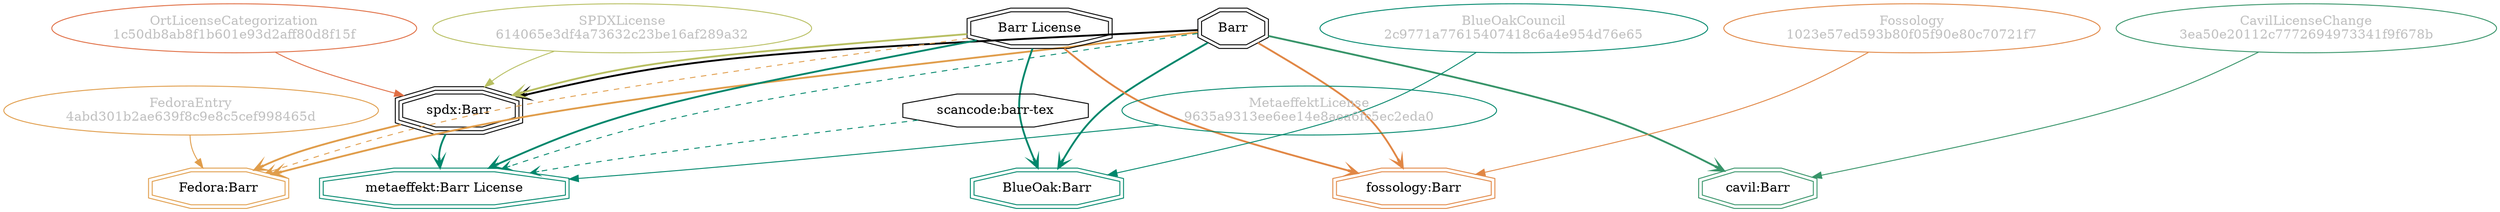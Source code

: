 strict digraph {
    node [shape=box];
    graph [splines=curved];
    655 [label="SPDXLicense\n614065e3df4a73632c23be16af289a32"
        ,fontcolor=gray
        ,color="#b8bf62"
        ,fillcolor="beige;1"
        ,shape=ellipse];
    656 [label="spdx:Barr"
        ,shape=tripleoctagon];
    657 [label=Barr
        ,shape=doubleoctagon];
    658 [label="Barr License"
        ,shape=doubleoctagon];
    6026 [label="FedoraEntry\n4abd301b2ae639f8c9e8c5cef998465d"
         ,fontcolor=gray
         ,color="#e09d4b"
         ,fillcolor="beige;1"
         ,shape=ellipse];
    6027 [label="Fedora:Barr"
         ,color="#e09d4b"
         ,shape=doubleoctagon];
    8755 [label="BlueOakCouncil\n2c9771a77615407418c6a4e954d76e65"
         ,fontcolor=gray
         ,color="#00876c"
         ,fillcolor="beige;1"
         ,shape=ellipse];
    8756 [label="BlueOak:Barr"
         ,color="#00876c"
         ,shape=doubleoctagon];
    12250 [label="scancode:barr-tex"
          ,shape=octagon];
    27730 [label="Fossology\n1023e57ed593b80f05f90e80c70721f7"
          ,fontcolor=gray
          ,color="#e18745"
          ,fillcolor="beige;1"
          ,shape=ellipse];
    27731 [label="fossology:Barr"
          ,color="#e18745"
          ,shape=doubleoctagon];
    28546 [label="OrtLicenseCategorization\n1c50db8ab8f1b601e93d2aff80d8f15f"
          ,fontcolor=gray
          ,color="#e06f45"
          ,fillcolor="beige;1"
          ,shape=ellipse];
    36420 [label="CavilLicenseChange\n3ea50e20112c7772694973341f9f678b"
          ,fontcolor=gray
          ,color="#379469"
          ,fillcolor="beige;1"
          ,shape=ellipse];
    36421 [label="cavil:Barr"
          ,color="#379469"
          ,shape=doubleoctagon];
    39858 [label="MetaeffektLicense\n9635a9313ee6ee14e8aea6fc5ec2eda0"
          ,fontcolor=gray
          ,color="#00876c"
          ,fillcolor="beige;1"
          ,shape=ellipse];
    39859 [label="metaeffekt:Barr License"
          ,color="#00876c"
          ,shape=doubleoctagon];
    655 -> 656 [weight=0.5
               ,color="#b8bf62"];
    656 -> 6027 [style=bold
                ,arrowhead=vee
                ,weight=0.7
                ,color="#e09d4b"];
    656 -> 39859 [style=bold
                 ,arrowhead=vee
                 ,weight=0.7
                 ,color="#00876c"];
    657 -> 656 [style=bold
               ,arrowhead=vee
               ,weight=0.7];
    657 -> 6027 [style=bold
                ,arrowhead=vee
                ,weight=0.7
                ,color="#e09d4b"];
    657 -> 6027 [style=bold
                ,arrowhead=vee
                ,weight=0.7
                ,color="#e09d4b"];
    657 -> 8756 [style=bold
                ,arrowhead=vee
                ,weight=0.7
                ,color="#00876c"];
    657 -> 27731 [style=bold
                 ,arrowhead=vee
                 ,weight=0.7
                 ,color="#e18745"];
    657 -> 36421 [style=bold
                 ,arrowhead=vee
                 ,weight=0.7
                 ,color="#379469"];
    657 -> 36421 [style=bold
                 ,arrowhead=vee
                 ,weight=0.7
                 ,color="#379469"];
    657 -> 39859 [style=dashed
                 ,arrowhead=vee
                 ,weight=0.5
                 ,color="#00876c"];
    658 -> 656 [style=bold
               ,arrowhead=vee
               ,weight=0.7
               ,color="#b8bf62"];
    658 -> 6027 [style=dashed
                ,arrowhead=vee
                ,weight=0.5
                ,color="#e09d4b"];
    658 -> 8756 [style=bold
                ,arrowhead=vee
                ,weight=0.7
                ,color="#00876c"];
    658 -> 27731 [style=bold
                 ,arrowhead=vee
                 ,weight=0.7
                 ,color="#e18745"];
    658 -> 39859 [style=bold
                 ,arrowhead=vee
                 ,weight=0.7
                 ,color="#00876c"];
    658 -> 39859 [style=bold
                 ,arrowhead=vee
                 ,weight=0.7
                 ,color="#00876c"];
    6026 -> 6027 [weight=0.5
                 ,color="#e09d4b"];
    8755 -> 8756 [weight=0.5
                 ,color="#00876c"];
    12250 -> 39859 [style=dashed
                   ,arrowhead=vee
                   ,weight=0.5
                   ,color="#00876c"];
    27730 -> 27731 [weight=0.5
                   ,color="#e18745"];
    28546 -> 656 [weight=0.5
                 ,color="#e06f45"];
    36420 -> 36421 [weight=0.5
                   ,color="#379469"];
    39858 -> 39859 [weight=0.5
                   ,color="#00876c"];
}
